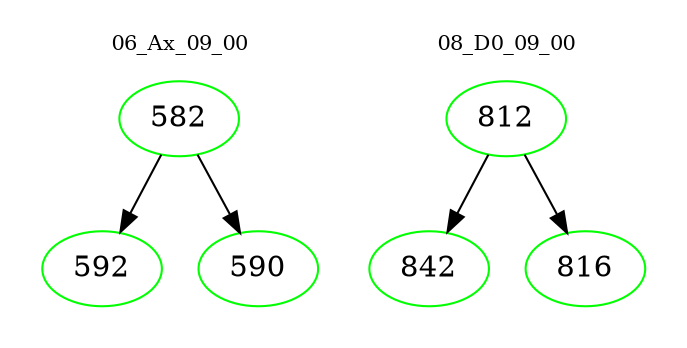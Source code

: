 digraph{
subgraph cluster_0 {
color = white
label = "06_Ax_09_00";
fontsize=10;
T0_582 [label="582", color="green"]
T0_582 -> T0_592 [color="black"]
T0_592 [label="592", color="green"]
T0_582 -> T0_590 [color="black"]
T0_590 [label="590", color="green"]
}
subgraph cluster_1 {
color = white
label = "08_D0_09_00";
fontsize=10;
T1_812 [label="812", color="green"]
T1_812 -> T1_842 [color="black"]
T1_842 [label="842", color="green"]
T1_812 -> T1_816 [color="black"]
T1_816 [label="816", color="green"]
}
}
